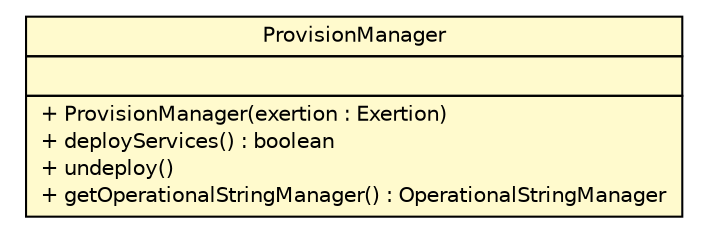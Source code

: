 #!/usr/local/bin/dot
#
# Class diagram 
# Generated by UMLGraph version R5_6 (http://www.umlgraph.org/)
#

digraph G {
	edge [fontname="Helvetica",fontsize=10,labelfontname="Helvetica",labelfontsize=10];
	node [fontname="Helvetica",fontsize=10,shape=plaintext];
	nodesep=0.25;
	ranksep=0.5;
	// sorcer.core.dispatch.ProvisionManager
	c366307 [label=<<table title="sorcer.core.dispatch.ProvisionManager" border="0" cellborder="1" cellspacing="0" cellpadding="2" port="p" bgcolor="lemonChiffon" href="./ProvisionManager.html">
		<tr><td><table border="0" cellspacing="0" cellpadding="1">
<tr><td align="center" balign="center"> ProvisionManager </td></tr>
		</table></td></tr>
		<tr><td><table border="0" cellspacing="0" cellpadding="1">
<tr><td align="left" balign="left">  </td></tr>
		</table></td></tr>
		<tr><td><table border="0" cellspacing="0" cellpadding="1">
<tr><td align="left" balign="left"> + ProvisionManager(exertion : Exertion) </td></tr>
<tr><td align="left" balign="left"> + deployServices() : boolean </td></tr>
<tr><td align="left" balign="left"> + undeploy() </td></tr>
<tr><td align="left" balign="left"> + getOperationalStringManager() : OperationalStringManager </td></tr>
		</table></td></tr>
		</table>>, URL="./ProvisionManager.html", fontname="Helvetica", fontcolor="black", fontsize=10.0];
}

